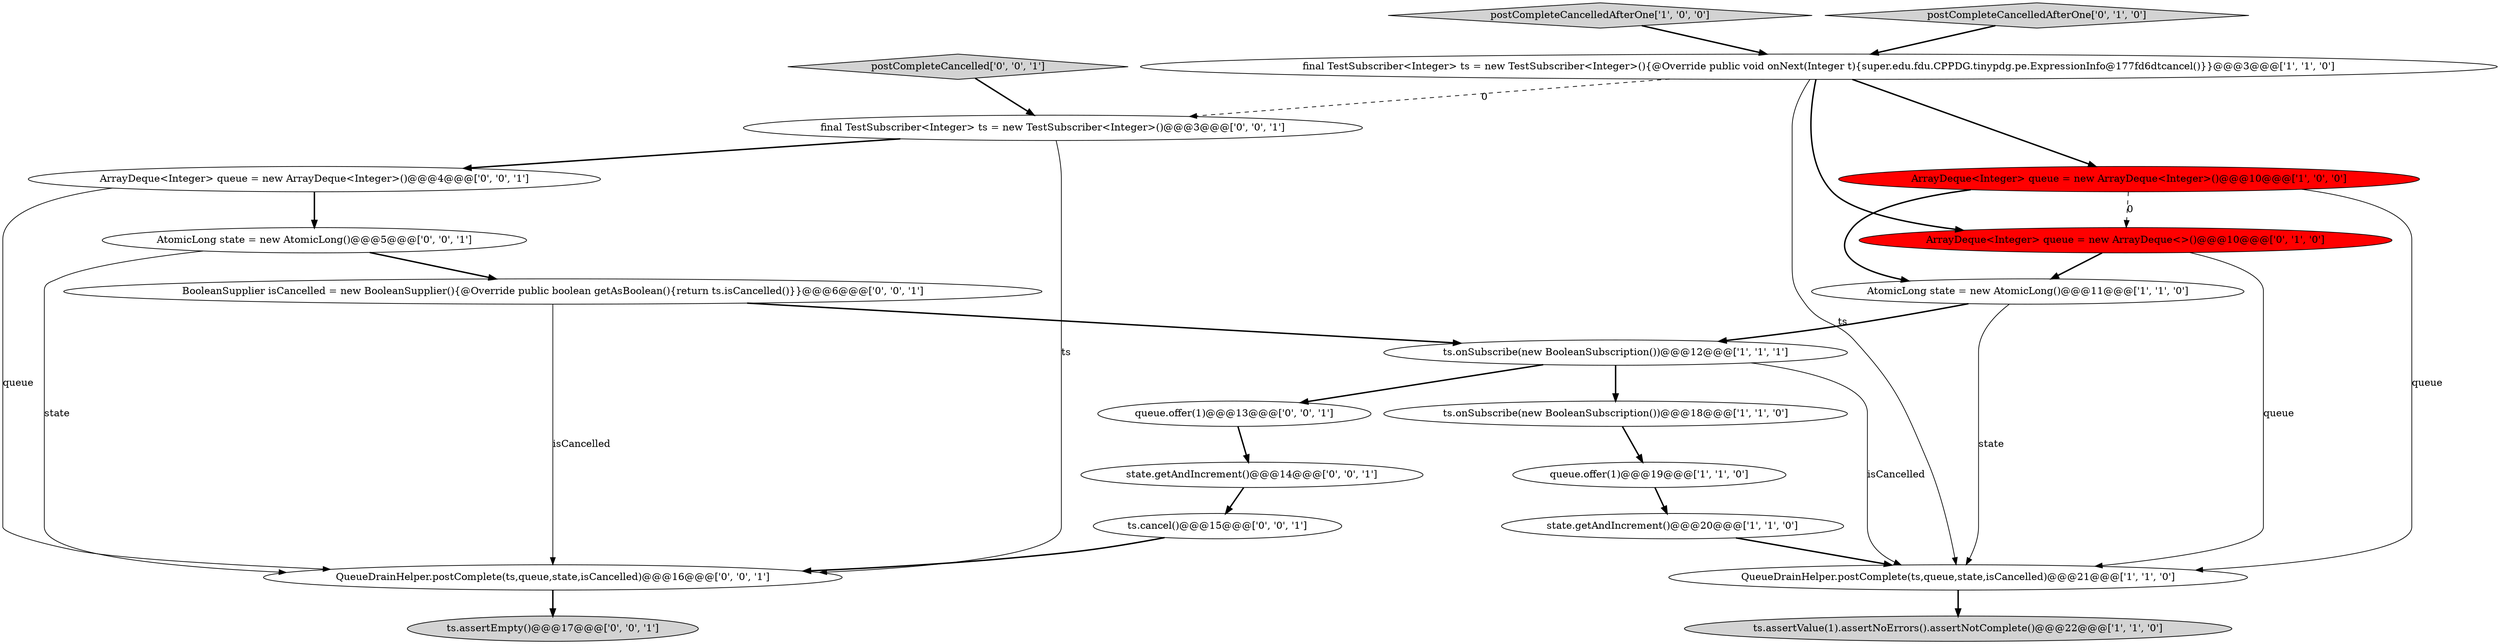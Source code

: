 digraph {
21 [style = filled, label = "QueueDrainHelper.postComplete(ts,queue,state,isCancelled)@@@16@@@['0', '0', '1']", fillcolor = white, shape = ellipse image = "AAA0AAABBB3BBB"];
13 [style = filled, label = "state.getAndIncrement()@@@14@@@['0', '0', '1']", fillcolor = white, shape = ellipse image = "AAA0AAABBB3BBB"];
16 [style = filled, label = "ts.assertEmpty()@@@17@@@['0', '0', '1']", fillcolor = lightgray, shape = ellipse image = "AAA0AAABBB3BBB"];
18 [style = filled, label = "BooleanSupplier isCancelled = new BooleanSupplier(){@Override public boolean getAsBoolean(){return ts.isCancelled()}}@@@6@@@['0', '0', '1']", fillcolor = white, shape = ellipse image = "AAA0AAABBB3BBB"];
14 [style = filled, label = "postCompleteCancelled['0', '0', '1']", fillcolor = lightgray, shape = diamond image = "AAA0AAABBB3BBB"];
17 [style = filled, label = "final TestSubscriber<Integer> ts = new TestSubscriber<Integer>()@@@3@@@['0', '0', '1']", fillcolor = white, shape = ellipse image = "AAA0AAABBB3BBB"];
10 [style = filled, label = "ArrayDeque<Integer> queue = new ArrayDeque<>()@@@10@@@['0', '1', '0']", fillcolor = red, shape = ellipse image = "AAA1AAABBB2BBB"];
9 [style = filled, label = "ts.onSubscribe(new BooleanSubscription())@@@12@@@['1', '1', '1']", fillcolor = white, shape = ellipse image = "AAA0AAABBB1BBB"];
5 [style = filled, label = "ArrayDeque<Integer> queue = new ArrayDeque<Integer>()@@@10@@@['1', '0', '0']", fillcolor = red, shape = ellipse image = "AAA1AAABBB1BBB"];
12 [style = filled, label = "AtomicLong state = new AtomicLong()@@@5@@@['0', '0', '1']", fillcolor = white, shape = ellipse image = "AAA0AAABBB3BBB"];
20 [style = filled, label = "ts.cancel()@@@15@@@['0', '0', '1']", fillcolor = white, shape = ellipse image = "AAA0AAABBB3BBB"];
15 [style = filled, label = "ArrayDeque<Integer> queue = new ArrayDeque<Integer>()@@@4@@@['0', '0', '1']", fillcolor = white, shape = ellipse image = "AAA0AAABBB3BBB"];
1 [style = filled, label = "state.getAndIncrement()@@@20@@@['1', '1', '0']", fillcolor = white, shape = ellipse image = "AAA0AAABBB1BBB"];
3 [style = filled, label = "postCompleteCancelledAfterOne['1', '0', '0']", fillcolor = lightgray, shape = diamond image = "AAA0AAABBB1BBB"];
4 [style = filled, label = "QueueDrainHelper.postComplete(ts,queue,state,isCancelled)@@@21@@@['1', '1', '0']", fillcolor = white, shape = ellipse image = "AAA0AAABBB1BBB"];
19 [style = filled, label = "queue.offer(1)@@@13@@@['0', '0', '1']", fillcolor = white, shape = ellipse image = "AAA0AAABBB3BBB"];
11 [style = filled, label = "postCompleteCancelledAfterOne['0', '1', '0']", fillcolor = lightgray, shape = diamond image = "AAA0AAABBB2BBB"];
0 [style = filled, label = "AtomicLong state = new AtomicLong()@@@11@@@['1', '1', '0']", fillcolor = white, shape = ellipse image = "AAA0AAABBB1BBB"];
7 [style = filled, label = "ts.assertValue(1).assertNoErrors().assertNotComplete()@@@22@@@['1', '1', '0']", fillcolor = lightgray, shape = ellipse image = "AAA0AAABBB1BBB"];
8 [style = filled, label = "ts.onSubscribe(new BooleanSubscription())@@@18@@@['1', '1', '0']", fillcolor = white, shape = ellipse image = "AAA0AAABBB1BBB"];
2 [style = filled, label = "final TestSubscriber<Integer> ts = new TestSubscriber<Integer>(){@Override public void onNext(Integer t){super.edu.fdu.CPPDG.tinypdg.pe.ExpressionInfo@177fd6dtcancel()}}@@@3@@@['1', '1', '0']", fillcolor = white, shape = ellipse image = "AAA0AAABBB1BBB"];
6 [style = filled, label = "queue.offer(1)@@@19@@@['1', '1', '0']", fillcolor = white, shape = ellipse image = "AAA0AAABBB1BBB"];
1->4 [style = bold, label=""];
0->9 [style = bold, label=""];
17->21 [style = solid, label="ts"];
14->17 [style = bold, label=""];
8->6 [style = bold, label=""];
9->8 [style = bold, label=""];
2->10 [style = bold, label=""];
2->4 [style = solid, label="ts"];
5->4 [style = solid, label="queue"];
2->17 [style = dashed, label="0"];
11->2 [style = bold, label=""];
4->7 [style = bold, label=""];
9->4 [style = solid, label="isCancelled"];
20->21 [style = bold, label=""];
6->1 [style = bold, label=""];
10->4 [style = solid, label="queue"];
19->13 [style = bold, label=""];
3->2 [style = bold, label=""];
5->0 [style = bold, label=""];
5->10 [style = dashed, label="0"];
10->0 [style = bold, label=""];
18->21 [style = solid, label="isCancelled"];
12->18 [style = bold, label=""];
18->9 [style = bold, label=""];
17->15 [style = bold, label=""];
21->16 [style = bold, label=""];
9->19 [style = bold, label=""];
15->12 [style = bold, label=""];
0->4 [style = solid, label="state"];
12->21 [style = solid, label="state"];
15->21 [style = solid, label="queue"];
2->5 [style = bold, label=""];
13->20 [style = bold, label=""];
}
